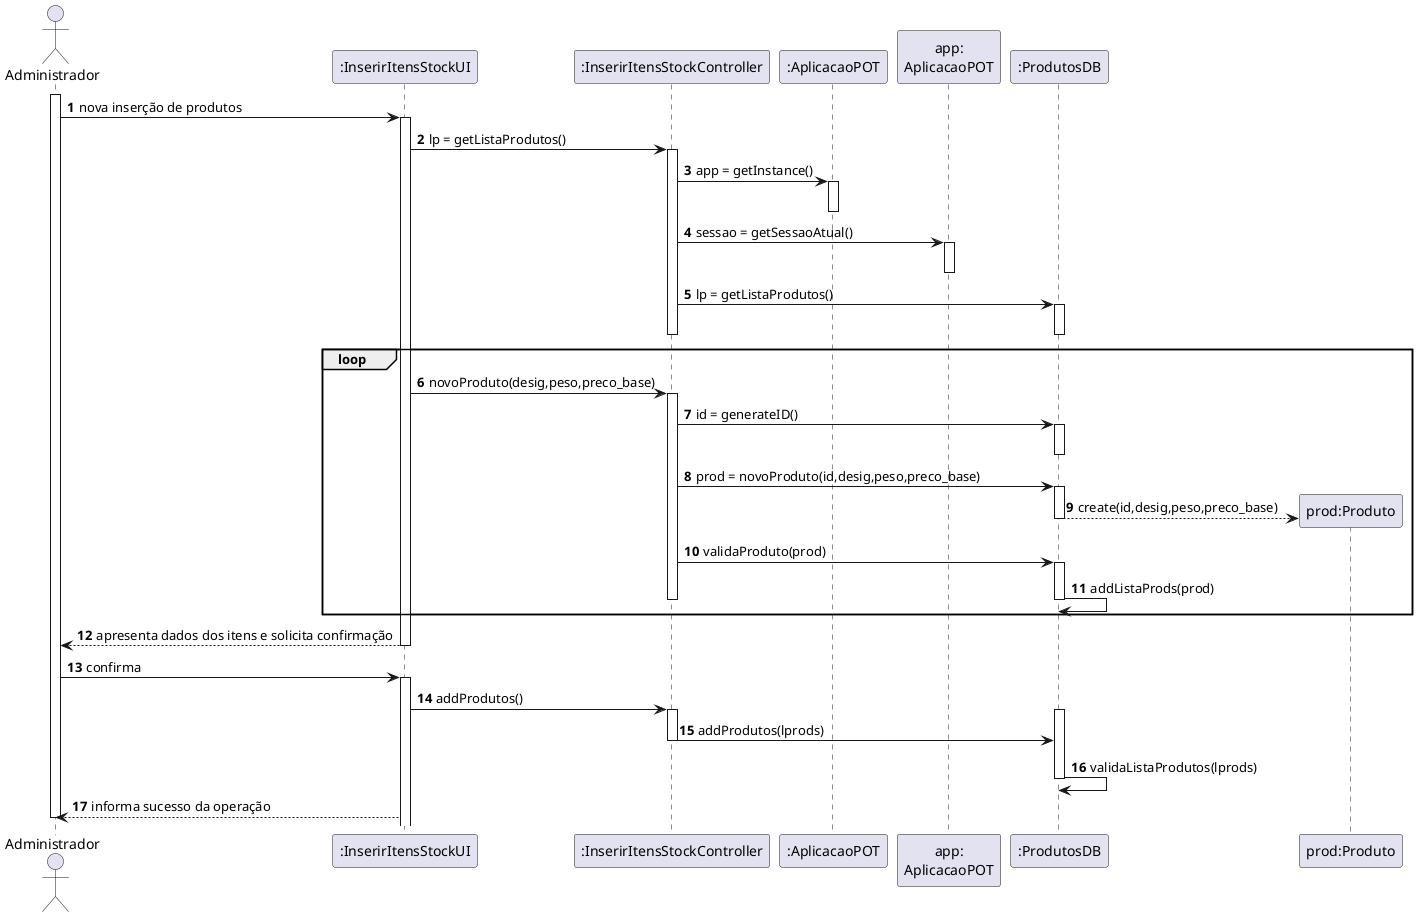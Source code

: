 @startuml
autonumber

actor "Administrador" as ADM
participant ":InserirItensStockUI" as UI
participant ":InserirItensStockController" as CTL
participant ":AplicacaoPOT" as _APP
participant "app:\nAplicacaoPOT" as APP
participant ":ProdutosDB" as PDB
participant "prod:Produto" as PROD

activate ADM
ADM -> UI : nova inserção de produtos
activate UI
UI -> CTL : lp = getListaProdutos()
activate CTL
CTL -> _APP : app = getInstance()
activate _APP
deactivate _APP
CTL -> APP : sessao = getSessaoAtual()
activate APP
deactivate APP

CTL -> PDB : lp = getListaProdutos()
activate PDB
deactivate PDB

deactivate CTL

loop
UI -> CTL : novoProduto(desig,peso,preco_base)
activate CTL

CTL -> PDB: id = generateID()
activate PDB
deactivate PDB

CTL -> PDB: prod = novoProduto(id,desig,peso,preco_base)
activate PDB

PDB --> PROD ** : create(id,desig,peso,preco_base)

deactivate PDB

CTL -> PDB : validaProduto(prod)
activate PDB
PDB -> PDB : addListaProds(prod)
deactivate PDB

deactivate CTL
end

UI --> ADM : apresenta dados dos itens e solicita confirmação
deactivate UI
ADM -> UI : confirma
activate UI
UI -> CTL : addProdutos()
activate PDB

activate CTL
CTL -> PDB :addProdutos(lprods)
deactivate CTL

PDB -> PDB : validaListaProdutos(lprods)
deactivate PDB
UI --> ADM: informa sucesso da operação

deactivate ADM
@enduml
